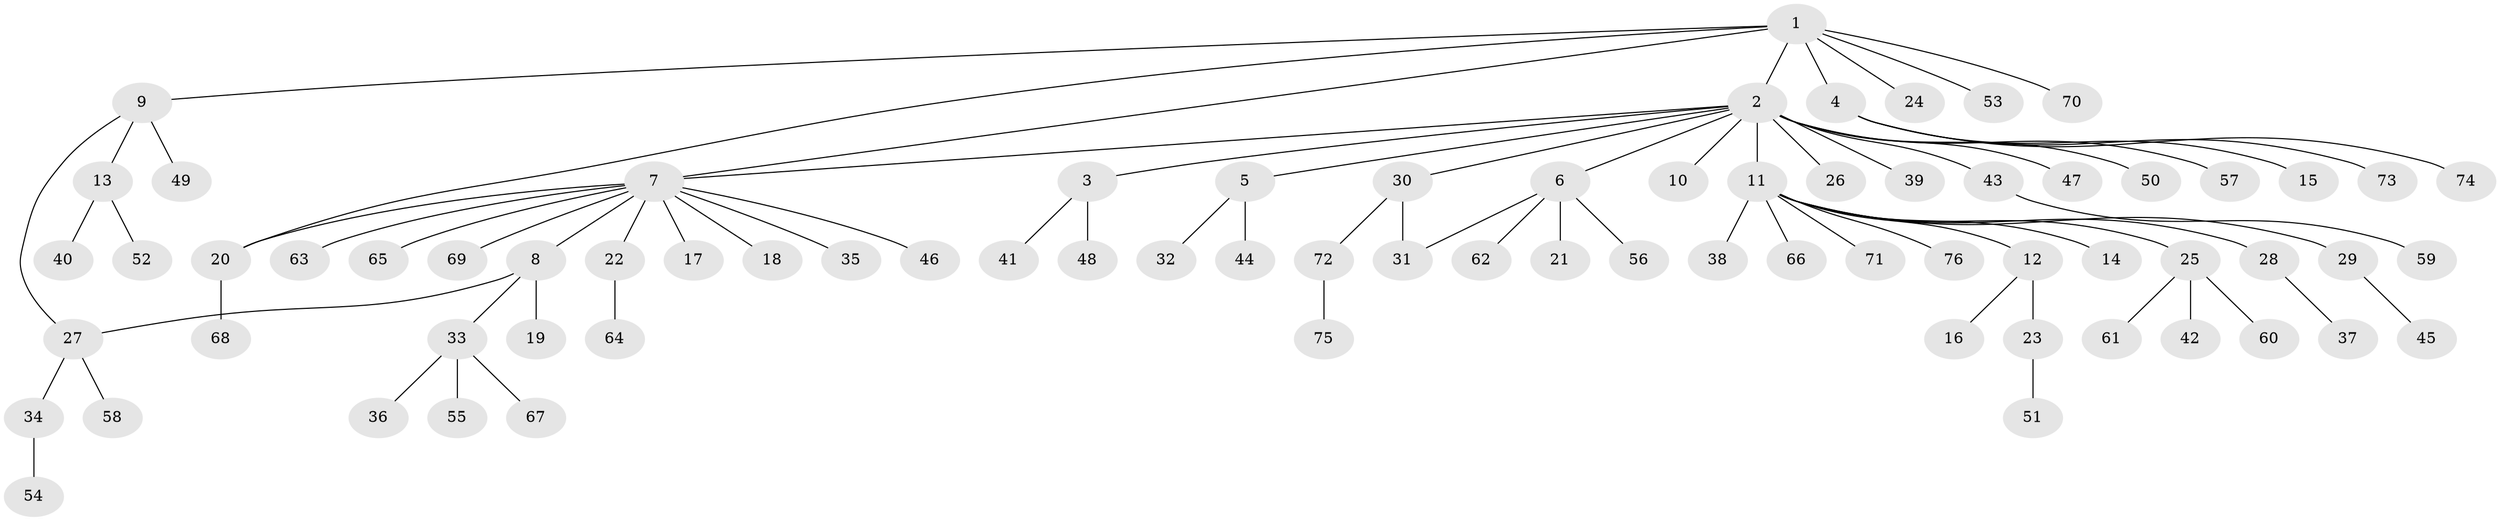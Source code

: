 // Generated by graph-tools (version 1.1) at 2025/01/03/09/25 03:01:47]
// undirected, 76 vertices, 79 edges
graph export_dot {
graph [start="1"]
  node [color=gray90,style=filled];
  1;
  2;
  3;
  4;
  5;
  6;
  7;
  8;
  9;
  10;
  11;
  12;
  13;
  14;
  15;
  16;
  17;
  18;
  19;
  20;
  21;
  22;
  23;
  24;
  25;
  26;
  27;
  28;
  29;
  30;
  31;
  32;
  33;
  34;
  35;
  36;
  37;
  38;
  39;
  40;
  41;
  42;
  43;
  44;
  45;
  46;
  47;
  48;
  49;
  50;
  51;
  52;
  53;
  54;
  55;
  56;
  57;
  58;
  59;
  60;
  61;
  62;
  63;
  64;
  65;
  66;
  67;
  68;
  69;
  70;
  71;
  72;
  73;
  74;
  75;
  76;
  1 -- 2;
  1 -- 4;
  1 -- 7;
  1 -- 9;
  1 -- 20;
  1 -- 24;
  1 -- 53;
  1 -- 70;
  2 -- 3;
  2 -- 5;
  2 -- 6;
  2 -- 7;
  2 -- 10;
  2 -- 11;
  2 -- 26;
  2 -- 30;
  2 -- 39;
  2 -- 43;
  2 -- 47;
  2 -- 50;
  2 -- 57;
  3 -- 41;
  3 -- 48;
  4 -- 15;
  4 -- 73;
  4 -- 74;
  5 -- 32;
  5 -- 44;
  6 -- 21;
  6 -- 31;
  6 -- 56;
  6 -- 62;
  7 -- 8;
  7 -- 17;
  7 -- 18;
  7 -- 20;
  7 -- 22;
  7 -- 35;
  7 -- 46;
  7 -- 63;
  7 -- 65;
  7 -- 69;
  8 -- 19;
  8 -- 27;
  8 -- 33;
  9 -- 13;
  9 -- 27;
  9 -- 49;
  11 -- 12;
  11 -- 14;
  11 -- 25;
  11 -- 28;
  11 -- 29;
  11 -- 38;
  11 -- 66;
  11 -- 71;
  11 -- 76;
  12 -- 16;
  12 -- 23;
  13 -- 40;
  13 -- 52;
  20 -- 68;
  22 -- 64;
  23 -- 51;
  25 -- 42;
  25 -- 60;
  25 -- 61;
  27 -- 34;
  27 -- 58;
  28 -- 37;
  29 -- 45;
  30 -- 31;
  30 -- 72;
  33 -- 36;
  33 -- 55;
  33 -- 67;
  34 -- 54;
  43 -- 59;
  72 -- 75;
}
